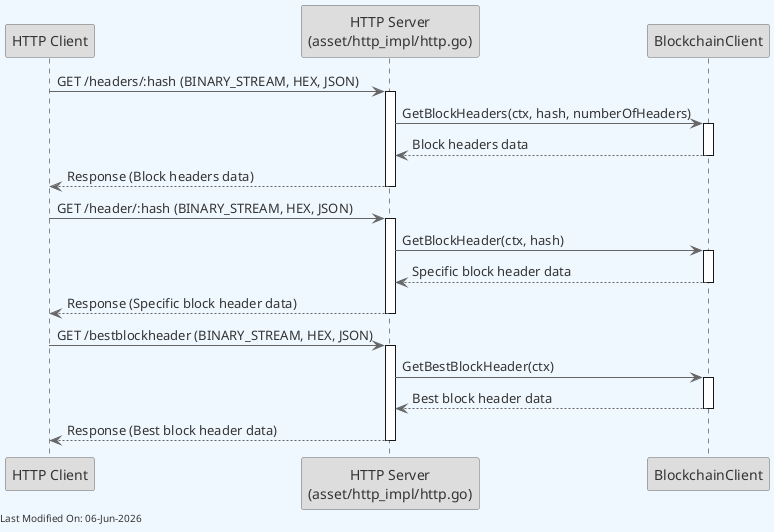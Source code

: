 @startuml
skinparam backgroundColor #F0F8FF
skinparam defaultFontColor #333333
skinparam arrowColor #666666

' Define borders for all elements
skinparam entity {
  BorderColor #666666
  BackgroundColor #DDDDDD
}

skinparam control {
  BorderColor #666666
  BackgroundColor #DDDDDD
}

skinparam participant {
  BorderColor #666666
  BackgroundColor #DDDDDD
}



participant "HTTP Client" as Client
participant "HTTP Server\n(asset/http_impl/http.go)" as HTTPServer
participant "BlockchainClient" as Blockchain

' Block headers request
Client -> HTTPServer : GET /headers/:hash (BINARY_STREAM, HEX, JSON)
activate HTTPServer
HTTPServer -> Blockchain : GetBlockHeaders(ctx, hash, numberOfHeaders)
activate Blockchain
Blockchain --> HTTPServer : Block headers data
deactivate Blockchain
HTTPServer --> Client : Response (Block headers data)
deactivate HTTPServer

' Specific block header request
Client -> HTTPServer : GET /header/:hash (BINARY_STREAM, HEX, JSON)
activate HTTPServer
HTTPServer -> Blockchain : GetBlockHeader(ctx, hash)
activate Blockchain
Blockchain --> HTTPServer : Specific block header data
deactivate Blockchain
HTTPServer --> Client : Response (Specific block header data)
deactivate HTTPServer

' Best block header request
Client -> HTTPServer : GET /bestblockheader (BINARY_STREAM, HEX, JSON)
activate HTTPServer
HTTPServer -> Blockchain : GetBestBlockHeader(ctx)
activate Blockchain
Blockchain --> HTTPServer : Best block header data
deactivate Blockchain
HTTPServer --> Client : Response (Best block header data)
deactivate HTTPServer

left footer Last Modified On: %date("dd-MMM-yyyy")

@enduml
